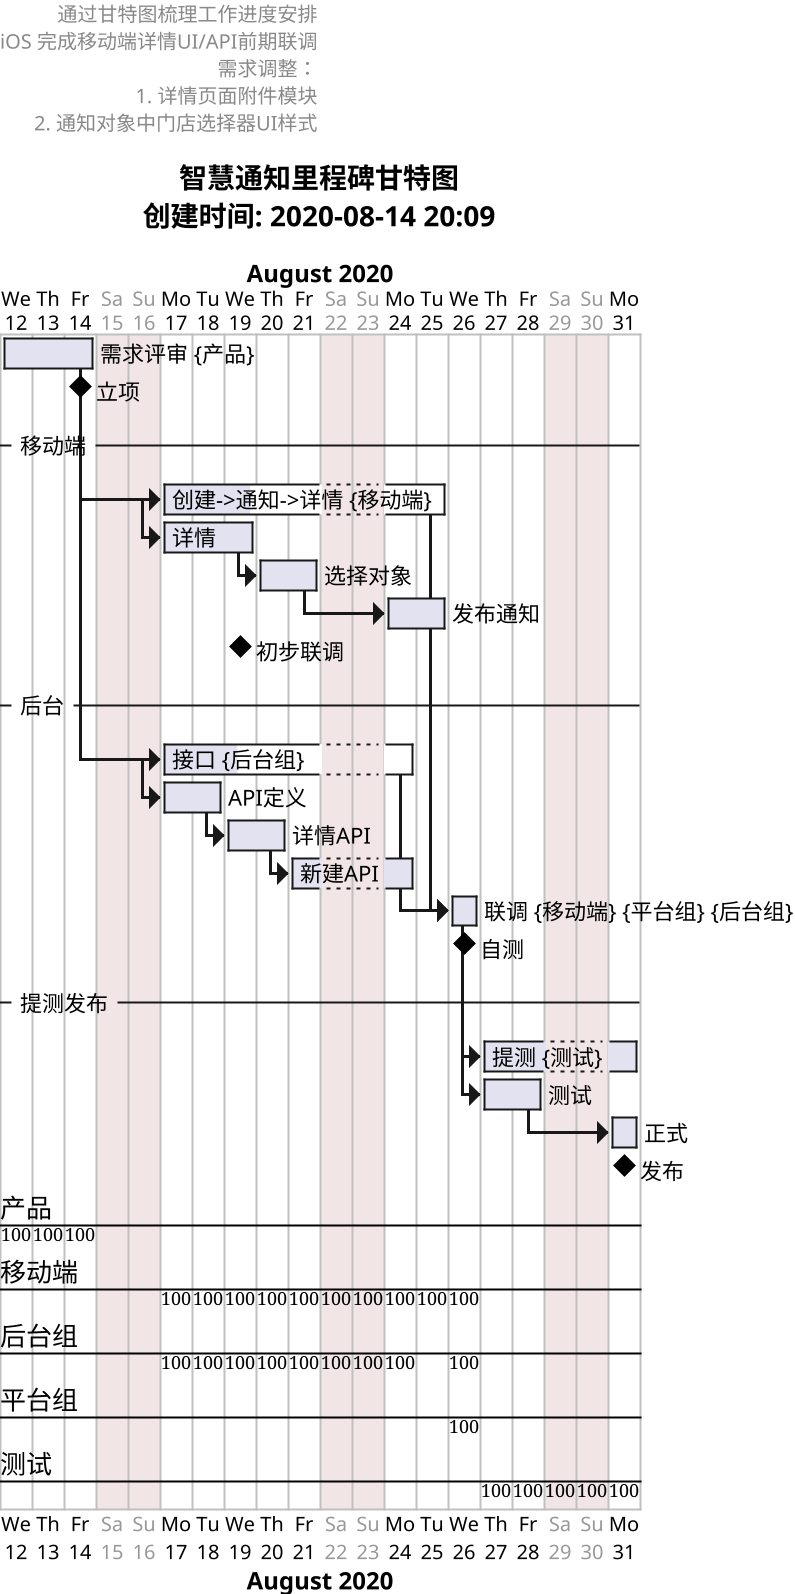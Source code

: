 @startuml
'新建甘特图
@startgantt
scale 2
page 1x1
title
        智慧通知里程碑甘特图
        创建时间: 2020-08-14 20:09
        endtitle
        left header
                通过甘特图梳理工作进度安排
                iOS 完成移动端详情UI/API前期联调
                需求调整：
                1. 详情页面附件模块
                2. 通知对象中门店选择器UI样式
        endheader
        project starts 2020-08-12
        Sunday are closed
        Saturday are closed
        [需求评审] as [design] on {产品:100%} lasts 3 days
        [立项] happens at [design]'s end
        --移动端--
        then [创建->通知->详情] as [develop] on {移动端:100%} lasts 7 days
        [详情] as [detail] lasts 3 days
        [detail] starts at [develop]'s start
        then [选择对象] lasts 2 days
        then [发布通知]  lasts 2 days
        [初步联调] happens at [detail]'s end

        '前端进度
        [develop] is 40% completed
        --后台--
        [接口] as [api] on {后台组} lasts 6 days
        [API定义] as [define] lasts 2 days
        [详情API] as [detailAPi] lasts 2 days
        [新建API] as [newAPI] lasts 2 days
        design --> api
        [define] starts at [api]'s start
        define --> detailAPi
        detailAPi --> newAPI
        [联调] as [lt2] on {移动端:100%} {平台组} {后台组} lasts 1 days
        [lt2] starts at [develop]'s end
        [lt2] starts at [api]'s end
        [自测] happens at [lt2]'s end
        '接口进度
        [api] is 40% completed
        --提测发布--
        [提测] as [test] on {测试:100%} lasts 3 days
        [test] starts at [lt2]'s end
        [测试] as [first] lasts 2 days
        [first] starts at [test]'s start
        then [正式] lasts 1 days
        [发布] happens at [正式]'s end
        @endgantt
@enduml
